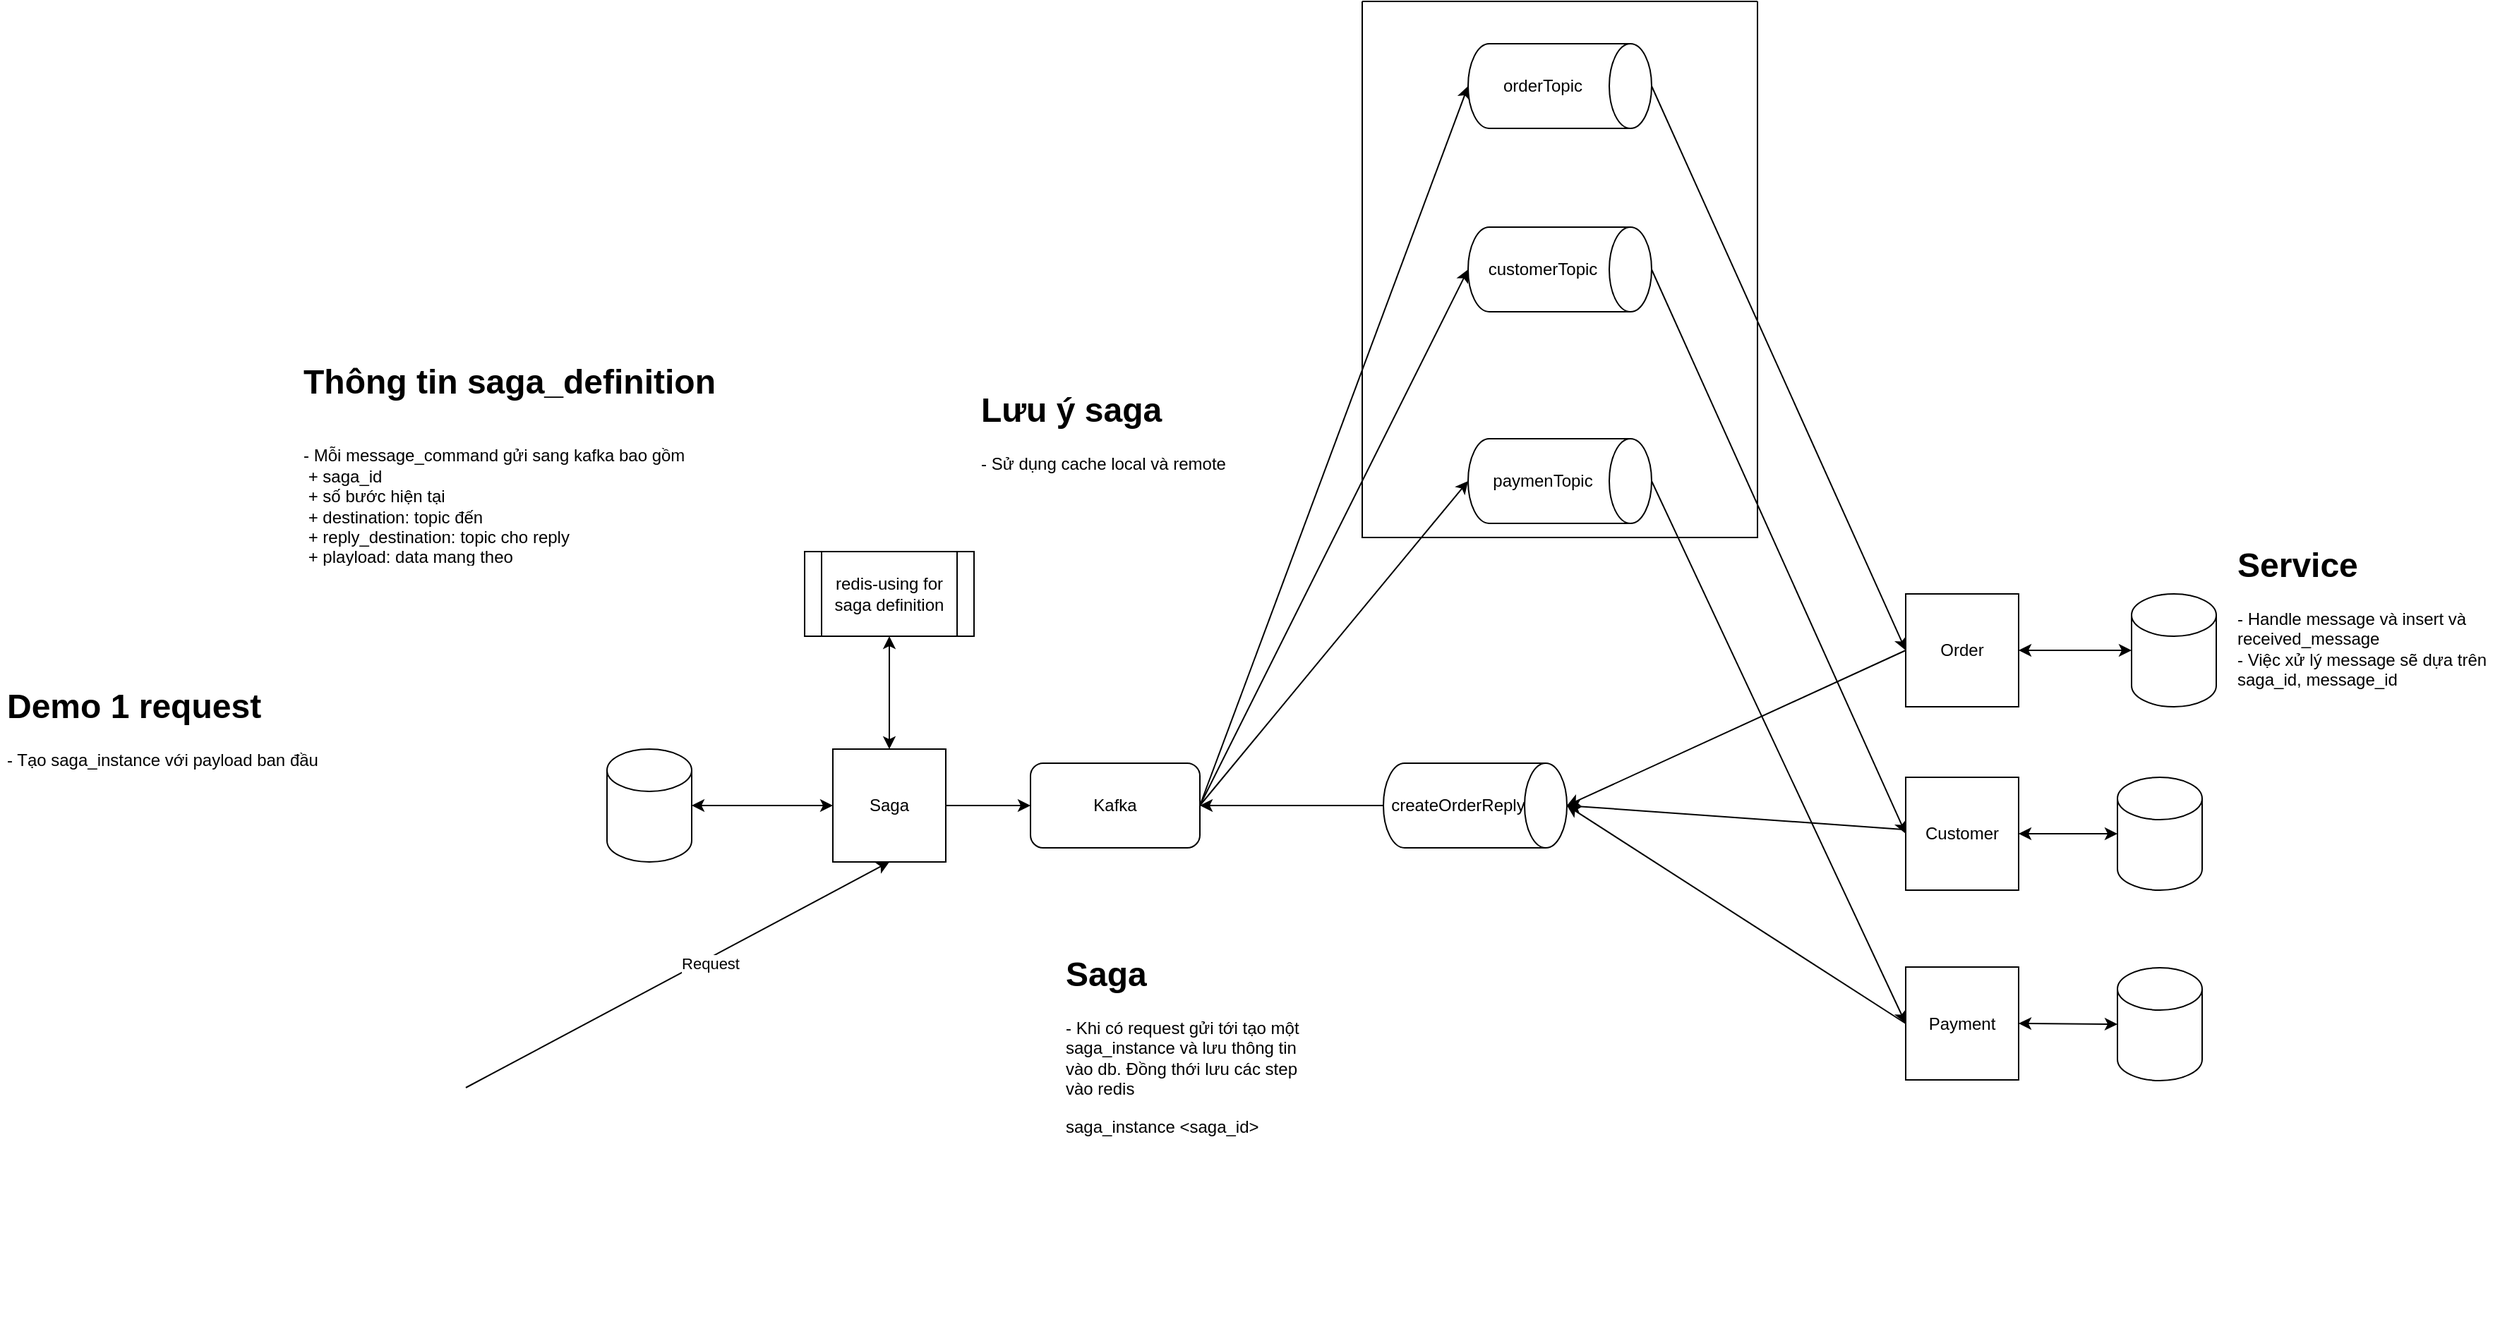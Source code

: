 <mxfile version="16.6.1" type="github">
  <diagram id="y1SZ7tZYvE4JwNdOJnsB" name="Page-1">
    <mxGraphModel dx="1695" dy="1629" grid="1" gridSize="10" guides="1" tooltips="1" connect="1" arrows="1" fold="1" page="1" pageScale="1" pageWidth="827" pageHeight="1169" math="0" shadow="0">
      <root>
        <mxCell id="0" />
        <mxCell id="1" parent="0" />
        <mxCell id="Ov3m3wAGOnwt8bXJbHBy-1" value="Kafka" style="rounded=1;whiteSpace=wrap;html=1;" vertex="1" parent="1">
          <mxGeometry x="20" y="400" width="120" height="60" as="geometry" />
        </mxCell>
        <mxCell id="Ov3m3wAGOnwt8bXJbHBy-3" value="Order&lt;br&gt;" style="whiteSpace=wrap;html=1;aspect=fixed;" vertex="1" parent="1">
          <mxGeometry x="640" y="280" width="80" height="80" as="geometry" />
        </mxCell>
        <mxCell id="Ov3m3wAGOnwt8bXJbHBy-4" value="Customer" style="whiteSpace=wrap;html=1;aspect=fixed;" vertex="1" parent="1">
          <mxGeometry x="640" y="410" width="80" height="80" as="geometry" />
        </mxCell>
        <mxCell id="Ov3m3wAGOnwt8bXJbHBy-5" value="Payment" style="whiteSpace=wrap;html=1;aspect=fixed;" vertex="1" parent="1">
          <mxGeometry x="640" y="544.5" width="80" height="80" as="geometry" />
        </mxCell>
        <mxCell id="Ov3m3wAGOnwt8bXJbHBy-6" value="" style="shape=cylinder3;whiteSpace=wrap;html=1;boundedLbl=1;backgroundOutline=1;size=15;" vertex="1" parent="1">
          <mxGeometry x="800" y="280" width="60" height="80" as="geometry" />
        </mxCell>
        <mxCell id="Ov3m3wAGOnwt8bXJbHBy-7" value="" style="shape=cylinder3;whiteSpace=wrap;html=1;boundedLbl=1;backgroundOutline=1;size=15;" vertex="1" parent="1">
          <mxGeometry x="790" y="545" width="60" height="80" as="geometry" />
        </mxCell>
        <mxCell id="Ov3m3wAGOnwt8bXJbHBy-8" value="" style="shape=cylinder3;whiteSpace=wrap;html=1;boundedLbl=1;backgroundOutline=1;size=15;" vertex="1" parent="1">
          <mxGeometry x="790" y="410" width="60" height="80" as="geometry" />
        </mxCell>
        <mxCell id="Ov3m3wAGOnwt8bXJbHBy-9" value="" style="endArrow=classic;startArrow=classic;html=1;rounded=0;entryX=0;entryY=0.5;entryDx=0;entryDy=0;entryPerimeter=0;exitX=1;exitY=0.5;exitDx=0;exitDy=0;" edge="1" parent="1" source="Ov3m3wAGOnwt8bXJbHBy-3" target="Ov3m3wAGOnwt8bXJbHBy-6">
          <mxGeometry width="50" height="50" relative="1" as="geometry">
            <mxPoint x="750" y="520" as="sourcePoint" />
            <mxPoint x="800" y="470" as="targetPoint" />
          </mxGeometry>
        </mxCell>
        <mxCell id="Ov3m3wAGOnwt8bXJbHBy-10" value="" style="endArrow=classic;startArrow=classic;html=1;rounded=0;exitX=1;exitY=0.5;exitDx=0;exitDy=0;entryX=0;entryY=0.5;entryDx=0;entryDy=0;entryPerimeter=0;" edge="1" parent="1" source="Ov3m3wAGOnwt8bXJbHBy-4" target="Ov3m3wAGOnwt8bXJbHBy-8">
          <mxGeometry width="50" height="50" relative="1" as="geometry">
            <mxPoint x="750" y="500" as="sourcePoint" />
            <mxPoint x="800" y="450" as="targetPoint" />
          </mxGeometry>
        </mxCell>
        <mxCell id="Ov3m3wAGOnwt8bXJbHBy-11" value="" style="endArrow=classic;startArrow=classic;html=1;rounded=0;exitX=1;exitY=0.5;exitDx=0;exitDy=0;entryX=0;entryY=0.5;entryDx=0;entryDy=0;entryPerimeter=0;" edge="1" parent="1" source="Ov3m3wAGOnwt8bXJbHBy-5" target="Ov3m3wAGOnwt8bXJbHBy-7">
          <mxGeometry width="50" height="50" relative="1" as="geometry">
            <mxPoint x="750" y="520" as="sourcePoint" />
            <mxPoint x="800" y="470" as="targetPoint" />
          </mxGeometry>
        </mxCell>
        <mxCell id="Ov3m3wAGOnwt8bXJbHBy-12" value="redis-using for saga definition" style="shape=process;whiteSpace=wrap;html=1;backgroundOutline=1;" vertex="1" parent="1">
          <mxGeometry x="-140" y="250" width="120" height="60" as="geometry" />
        </mxCell>
        <mxCell id="Ov3m3wAGOnwt8bXJbHBy-13" value="Saga" style="whiteSpace=wrap;html=1;aspect=fixed;" vertex="1" parent="1">
          <mxGeometry x="-120" y="390" width="80" height="80" as="geometry" />
        </mxCell>
        <mxCell id="Ov3m3wAGOnwt8bXJbHBy-15" value="" style="shape=cylinder3;whiteSpace=wrap;html=1;boundedLbl=1;backgroundOutline=1;size=15;" vertex="1" parent="1">
          <mxGeometry x="-280" y="390" width="60" height="80" as="geometry" />
        </mxCell>
        <mxCell id="Ov3m3wAGOnwt8bXJbHBy-16" value="" style="endArrow=classic;startArrow=classic;html=1;rounded=0;exitX=1;exitY=0.5;exitDx=0;exitDy=0;exitPerimeter=0;entryX=0;entryY=0.5;entryDx=0;entryDy=0;" edge="1" parent="1" source="Ov3m3wAGOnwt8bXJbHBy-15" target="Ov3m3wAGOnwt8bXJbHBy-13">
          <mxGeometry width="50" height="50" relative="1" as="geometry">
            <mxPoint x="10" y="590" as="sourcePoint" />
            <mxPoint x="60" y="540" as="targetPoint" />
          </mxGeometry>
        </mxCell>
        <mxCell id="Ov3m3wAGOnwt8bXJbHBy-18" value="" style="endArrow=classic;html=1;rounded=0;entryX=0.5;entryY=1;entryDx=0;entryDy=0;" edge="1" parent="1" target="Ov3m3wAGOnwt8bXJbHBy-13">
          <mxGeometry width="50" height="50" relative="1" as="geometry">
            <mxPoint x="-380" y="630" as="sourcePoint" />
            <mxPoint x="-120" y="470" as="targetPoint" />
          </mxGeometry>
        </mxCell>
        <mxCell id="Ov3m3wAGOnwt8bXJbHBy-27" value="Request" style="edgeLabel;html=1;align=center;verticalAlign=middle;resizable=0;points=[];" vertex="1" connectable="0" parent="Ov3m3wAGOnwt8bXJbHBy-18">
          <mxGeometry x="0.14" y="-4" relative="1" as="geometry">
            <mxPoint as="offset" />
          </mxGeometry>
        </mxCell>
        <mxCell id="Ov3m3wAGOnwt8bXJbHBy-20" value="&lt;h1&gt;Saga&lt;/h1&gt;&lt;p&gt;- Khi có request gửi tới tạo một saga_instance và lưu thông tin vào db. Đồng thới lưu các step vào redis&lt;/p&gt;&lt;p&gt;saga_instance &amp;lt;saga_id&amp;gt;&amp;nbsp;&lt;/p&gt;" style="text;html=1;strokeColor=none;fillColor=none;spacing=5;spacingTop=-20;whiteSpace=wrap;overflow=hidden;rounded=0;" vertex="1" parent="1">
          <mxGeometry x="40" y="530" width="180" height="280" as="geometry" />
        </mxCell>
        <mxCell id="Ov3m3wAGOnwt8bXJbHBy-21" value="" style="endArrow=classic;html=1;rounded=0;entryX=0;entryY=0.5;entryDx=0;entryDy=0;exitX=1;exitY=0.5;exitDx=0;exitDy=0;" edge="1" parent="1" source="Ov3m3wAGOnwt8bXJbHBy-13" target="Ov3m3wAGOnwt8bXJbHBy-1">
          <mxGeometry width="50" height="50" relative="1" as="geometry">
            <mxPoint x="-60" y="460" as="sourcePoint" />
            <mxPoint x="47.96" y="402.98" as="targetPoint" />
          </mxGeometry>
        </mxCell>
        <mxCell id="Ov3m3wAGOnwt8bXJbHBy-23" value="orderTopic" style="shape=cylinder3;whiteSpace=wrap;html=1;boundedLbl=1;backgroundOutline=1;size=15;direction=south;" vertex="1" parent="1">
          <mxGeometry x="330" y="-110" width="130" height="60" as="geometry" />
        </mxCell>
        <mxCell id="Ov3m3wAGOnwt8bXJbHBy-24" value="paymenTopic" style="shape=cylinder3;whiteSpace=wrap;html=1;boundedLbl=1;backgroundOutline=1;size=15;direction=south;" vertex="1" parent="1">
          <mxGeometry x="330" y="170" width="130" height="60" as="geometry" />
        </mxCell>
        <mxCell id="Ov3m3wAGOnwt8bXJbHBy-25" value="customerTopic" style="shape=cylinder3;whiteSpace=wrap;html=1;boundedLbl=1;backgroundOutline=1;size=15;direction=south;" vertex="1" parent="1">
          <mxGeometry x="330" y="20" width="130" height="60" as="geometry" />
        </mxCell>
        <mxCell id="Ov3m3wAGOnwt8bXJbHBy-29" value="" style="endArrow=classic;startArrow=classic;html=1;rounded=0;entryX=0.5;entryY=1;entryDx=0;entryDy=0;exitX=0.5;exitY=0;exitDx=0;exitDy=0;" edge="1" parent="1" source="Ov3m3wAGOnwt8bXJbHBy-13" target="Ov3m3wAGOnwt8bXJbHBy-12">
          <mxGeometry width="50" height="50" relative="1" as="geometry">
            <mxPoint x="-180" y="390" as="sourcePoint" />
            <mxPoint x="-130" y="340" as="targetPoint" />
          </mxGeometry>
        </mxCell>
        <mxCell id="Ov3m3wAGOnwt8bXJbHBy-30" value="" style="endArrow=classic;html=1;rounded=0;exitX=1;exitY=0.5;exitDx=0;exitDy=0;entryX=0.5;entryY=1;entryDx=0;entryDy=0;entryPerimeter=0;" edge="1" parent="1" source="Ov3m3wAGOnwt8bXJbHBy-1" target="Ov3m3wAGOnwt8bXJbHBy-23">
          <mxGeometry width="50" height="50" relative="1" as="geometry">
            <mxPoint x="270" y="470" as="sourcePoint" />
            <mxPoint x="320" y="420" as="targetPoint" />
          </mxGeometry>
        </mxCell>
        <mxCell id="Ov3m3wAGOnwt8bXJbHBy-31" value="" style="endArrow=classic;html=1;rounded=0;exitX=1;exitY=0.5;exitDx=0;exitDy=0;entryX=0.5;entryY=1;entryDx=0;entryDy=0;entryPerimeter=0;" edge="1" parent="1" source="Ov3m3wAGOnwt8bXJbHBy-1" target="Ov3m3wAGOnwt8bXJbHBy-25">
          <mxGeometry width="50" height="50" relative="1" as="geometry">
            <mxPoint x="150" y="440" as="sourcePoint" />
            <mxPoint x="300" y="310" as="targetPoint" />
          </mxGeometry>
        </mxCell>
        <mxCell id="Ov3m3wAGOnwt8bXJbHBy-32" value="" style="endArrow=classic;html=1;rounded=0;exitX=1;exitY=0.5;exitDx=0;exitDy=0;entryX=0.5;entryY=1;entryDx=0;entryDy=0;entryPerimeter=0;" edge="1" parent="1" source="Ov3m3wAGOnwt8bXJbHBy-1" target="Ov3m3wAGOnwt8bXJbHBy-24">
          <mxGeometry width="50" height="50" relative="1" as="geometry">
            <mxPoint x="160" y="450" as="sourcePoint" />
            <mxPoint x="310" y="320" as="targetPoint" />
          </mxGeometry>
        </mxCell>
        <mxCell id="Ov3m3wAGOnwt8bXJbHBy-33" value="" style="endArrow=classic;html=1;rounded=0;entryX=0;entryY=0.5;entryDx=0;entryDy=0;exitX=0.5;exitY=0;exitDx=0;exitDy=0;exitPerimeter=0;" edge="1" parent="1" source="Ov3m3wAGOnwt8bXJbHBy-23" target="Ov3m3wAGOnwt8bXJbHBy-3">
          <mxGeometry width="50" height="50" relative="1" as="geometry">
            <mxPoint x="270" y="470" as="sourcePoint" />
            <mxPoint x="320" y="420" as="targetPoint" />
          </mxGeometry>
        </mxCell>
        <mxCell id="Ov3m3wAGOnwt8bXJbHBy-34" value="" style="endArrow=classic;html=1;rounded=0;exitX=0.5;exitY=0;exitDx=0;exitDy=0;entryX=0;entryY=0.5;entryDx=0;entryDy=0;exitPerimeter=0;" edge="1" parent="1" source="Ov3m3wAGOnwt8bXJbHBy-25" target="Ov3m3wAGOnwt8bXJbHBy-4">
          <mxGeometry width="50" height="50" relative="1" as="geometry">
            <mxPoint x="490" y="590" as="sourcePoint" />
            <mxPoint x="640" y="460" as="targetPoint" />
          </mxGeometry>
        </mxCell>
        <mxCell id="Ov3m3wAGOnwt8bXJbHBy-35" value="" style="endArrow=classic;html=1;rounded=0;entryX=0;entryY=0.5;entryDx=0;entryDy=0;exitX=0.5;exitY=0;exitDx=0;exitDy=0;exitPerimeter=0;" edge="1" parent="1" source="Ov3m3wAGOnwt8bXJbHBy-24" target="Ov3m3wAGOnwt8bXJbHBy-5">
          <mxGeometry width="50" height="50" relative="1" as="geometry">
            <mxPoint x="280" y="670" as="sourcePoint" />
            <mxPoint x="330" y="620" as="targetPoint" />
          </mxGeometry>
        </mxCell>
        <mxCell id="Ov3m3wAGOnwt8bXJbHBy-37" value="createOrderReply" style="shape=cylinder3;whiteSpace=wrap;html=1;boundedLbl=1;backgroundOutline=1;size=15;direction=south;" vertex="1" parent="1">
          <mxGeometry x="270" y="400" width="130" height="60" as="geometry" />
        </mxCell>
        <mxCell id="Ov3m3wAGOnwt8bXJbHBy-38" value="" style="swimlane;startSize=0;" vertex="1" parent="1">
          <mxGeometry x="255" y="-140" width="280" height="380" as="geometry" />
        </mxCell>
        <mxCell id="Ov3m3wAGOnwt8bXJbHBy-39" value="" style="endArrow=classic;html=1;rounded=0;entryX=0.5;entryY=0;entryDx=0;entryDy=0;entryPerimeter=0;exitX=0;exitY=0.5;exitDx=0;exitDy=0;" edge="1" parent="1" source="Ov3m3wAGOnwt8bXJbHBy-3" target="Ov3m3wAGOnwt8bXJbHBy-37">
          <mxGeometry width="50" height="50" relative="1" as="geometry">
            <mxPoint x="640" y="320" as="sourcePoint" />
            <mxPoint x="330" y="410" as="targetPoint" />
          </mxGeometry>
        </mxCell>
        <mxCell id="Ov3m3wAGOnwt8bXJbHBy-40" value="" style="endArrow=classic;html=1;rounded=0;entryX=0.5;entryY=0;entryDx=0;entryDy=0;entryPerimeter=0;" edge="1" parent="1" source="Ov3m3wAGOnwt8bXJbHBy-4" target="Ov3m3wAGOnwt8bXJbHBy-37">
          <mxGeometry width="50" height="50" relative="1" as="geometry">
            <mxPoint x="280" y="460" as="sourcePoint" />
            <mxPoint x="330" y="410" as="targetPoint" />
          </mxGeometry>
        </mxCell>
        <mxCell id="Ov3m3wAGOnwt8bXJbHBy-41" value="" style="endArrow=classic;html=1;rounded=0;exitX=0;exitY=0.5;exitDx=0;exitDy=0;entryX=0.5;entryY=0;entryDx=0;entryDy=0;entryPerimeter=0;" edge="1" parent="1" source="Ov3m3wAGOnwt8bXJbHBy-5" target="Ov3m3wAGOnwt8bXJbHBy-37">
          <mxGeometry width="50" height="50" relative="1" as="geometry">
            <mxPoint x="280" y="460" as="sourcePoint" />
            <mxPoint x="330" y="410" as="targetPoint" />
          </mxGeometry>
        </mxCell>
        <mxCell id="Ov3m3wAGOnwt8bXJbHBy-42" value="" style="endArrow=classic;html=1;rounded=0;exitX=0.5;exitY=1;exitDx=0;exitDy=0;exitPerimeter=0;" edge="1" parent="1" source="Ov3m3wAGOnwt8bXJbHBy-37">
          <mxGeometry width="50" height="50" relative="1" as="geometry">
            <mxPoint x="280" y="460" as="sourcePoint" />
            <mxPoint x="140" y="430" as="targetPoint" />
          </mxGeometry>
        </mxCell>
        <mxCell id="Ov3m3wAGOnwt8bXJbHBy-43" value="&lt;h1&gt;Service&lt;/h1&gt;&lt;div&gt;- Handle message và insert và received_message&lt;/div&gt;&lt;div&gt;- Việc xử lý message sẽ dựa trên saga_id, message_id&lt;/div&gt;&lt;div&gt;&lt;br&gt;&lt;/div&gt;&lt;div&gt;- Thực hiện nghiệp vụ&lt;/div&gt;&lt;div&gt;- Cập nhật db&lt;/div&gt;" style="text;html=1;strokeColor=none;fillColor=none;spacing=5;spacingTop=-20;whiteSpace=wrap;overflow=hidden;rounded=0;" vertex="1" parent="1">
          <mxGeometry x="870" y="240" width="190" height="120" as="geometry" />
        </mxCell>
        <mxCell id="Ov3m3wAGOnwt8bXJbHBy-44" value="&lt;h1&gt;Thông tin saga_definition&lt;/h1&gt;&lt;div&gt;&lt;br&gt;&lt;/div&gt;&lt;div&gt;- Mỗi message_command gửi sang kafka bao gồm&amp;nbsp;&lt;/div&gt;&lt;div&gt;&lt;span style=&quot;white-space: pre&quot;&gt;	&lt;/span&gt;+ saga_id&amp;nbsp;&lt;br&gt;&lt;/div&gt;&lt;div&gt;&lt;span style=&quot;white-space: pre&quot;&gt;	&lt;/span&gt;+ số bước hiện tại&lt;br&gt;&lt;/div&gt;&lt;div&gt;&lt;span style=&quot;white-space: pre&quot;&gt;	&lt;/span&gt;+ destination: topic đến&amp;nbsp;&lt;br&gt;&lt;/div&gt;&lt;div&gt;&lt;span style=&quot;white-space: pre&quot;&gt;	&lt;/span&gt;+ reply_destination: topic cho reply&amp;nbsp;&lt;br&gt;&lt;/div&gt;&lt;div&gt;&lt;span style=&quot;white-space: pre&quot;&gt;	&lt;/span&gt;+ playload: data mang theo&lt;br&gt;&lt;/div&gt;" style="text;html=1;strokeColor=none;fillColor=none;spacing=5;spacingTop=-20;whiteSpace=wrap;overflow=hidden;rounded=0;" vertex="1" parent="1">
          <mxGeometry x="-500" y="110" width="340" height="150" as="geometry" />
        </mxCell>
        <mxCell id="Ov3m3wAGOnwt8bXJbHBy-45" value="&lt;h1&gt;Demo 1 request&lt;/h1&gt;&lt;p&gt;- Tạo saga_instance với payload ban đầu&amp;nbsp;&lt;/p&gt;&lt;p&gt;&lt;br&gt;&lt;/p&gt;" style="text;html=1;strokeColor=none;fillColor=none;spacing=5;spacingTop=-20;whiteSpace=wrap;overflow=hidden;rounded=0;" vertex="1" parent="1">
          <mxGeometry x="-710" y="340" width="320" height="270" as="geometry" />
        </mxCell>
        <mxCell id="Ov3m3wAGOnwt8bXJbHBy-46" value="&lt;h1&gt;Lưu ý saga&lt;/h1&gt;&lt;div&gt;- Sử dụng cache local và remote&lt;/div&gt;" style="text;html=1;strokeColor=none;fillColor=none;spacing=5;spacingTop=-20;whiteSpace=wrap;overflow=hidden;rounded=0;" vertex="1" parent="1">
          <mxGeometry x="-20" y="130" width="190" height="120" as="geometry" />
        </mxCell>
      </root>
    </mxGraphModel>
  </diagram>
</mxfile>

